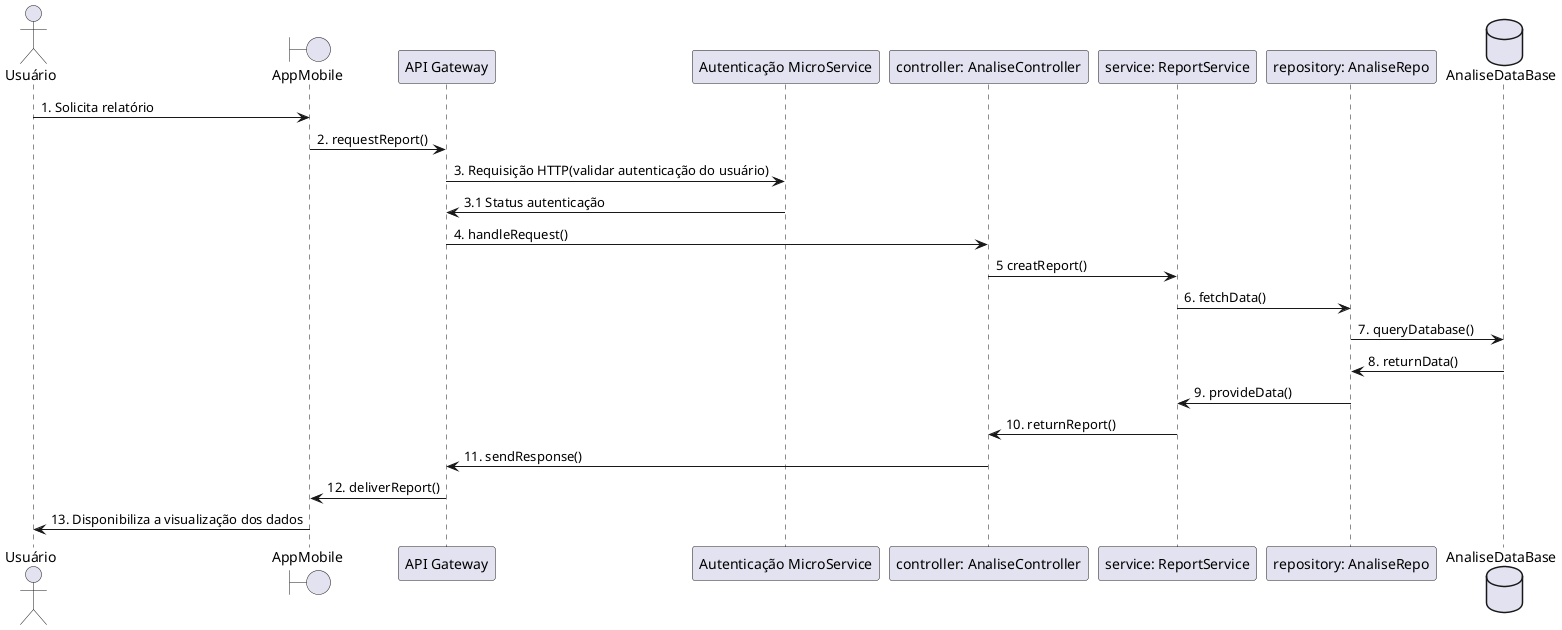 @startuml
actor Usuário
boundary AppMobile
participant "API Gateway" as Api
participant "Autenticação MicroService" as aut
participant "controller: AnaliseController" as controller
participant "service: ReportService" as service
participant "repository: AnaliseRepo" as repo
database "AnaliseDataBase" as bd

Usuário -> AppMobile : 1. Solicita relatório
AppMobile -> Api: 2. requestReport()
Api -> aut: 3. Requisição HTTP(validar autenticação do usuário)
aut -> Api: 3.1 Status autenticação 
Api -> controller: 4. handleRequest()
controller -> service: 5 creatReport()
service -> repo: 6. fetchData()
repo -> bd: 7. queryDatabase()
bd -> repo: 8. returnData()
repo -> service: 9. provideData()
service -> controller: 10. returnReport()
controller -> Api: 11. sendResponse()
Api -> AppMobile: 12. deliverReport()
AppMobile -> Usuário: 13. Disponibiliza a visualização dos dados
@enduml